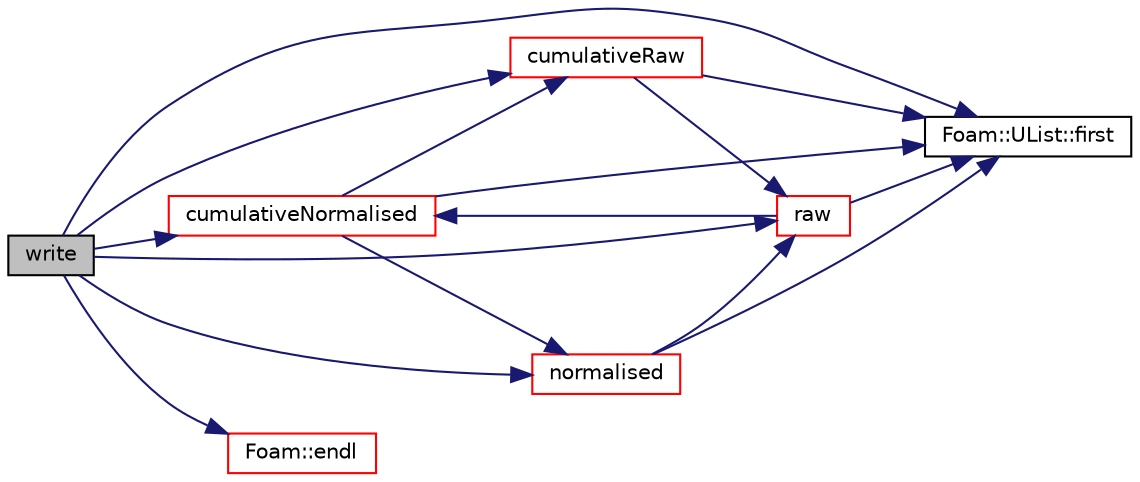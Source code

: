 digraph "write"
{
  bgcolor="transparent";
  edge [fontname="Helvetica",fontsize="10",labelfontname="Helvetica",labelfontsize="10"];
  node [fontname="Helvetica",fontsize="10",shape=record];
  rankdir="LR";
  Node263 [label="write",height=0.2,width=0.4,color="black", fillcolor="grey75", style="filled", fontcolor="black"];
  Node263 -> Node264 [color="midnightblue",fontsize="10",style="solid",fontname="Helvetica"];
  Node264 [label="cumulativeNormalised",height=0.2,width=0.4,color="red",URL="$a27001.html#a11ff6eef0a165a528afd02366ddf85d2",tooltip="Return the cumulative normalised distribution and. "];
  Node264 -> Node267 [color="midnightblue",fontsize="10",style="solid",fontname="Helvetica"];
  Node267 [label="cumulativeRaw",height=0.2,width=0.4,color="red",URL="$a27001.html#af87b4a2d9e4c35e69820b8ff99abaf20",tooltip="Return the cumulative total bin weights and integration. "];
  Node267 -> Node268 [color="midnightblue",fontsize="10",style="solid",fontname="Helvetica"];
  Node268 [label="Foam::UList::first",height=0.2,width=0.4,color="black",URL="$a26837.html#a1c9828bc3de9502754d944c95a2ce0d9",tooltip="Return the first element of the list. "];
  Node267 -> Node269 [color="midnightblue",fontsize="10",style="solid",fontname="Helvetica"];
  Node269 [label="raw",height=0.2,width=0.4,color="red",URL="$a27001.html#afb9d1727043dc3092b95717b885d99cc",tooltip="Return the distribution of the total bin weights. "];
  Node269 -> Node264 [color="midnightblue",fontsize="10",style="solid",fontname="Helvetica"];
  Node269 -> Node268 [color="midnightblue",fontsize="10",style="solid",fontname="Helvetica"];
  Node264 -> Node268 [color="midnightblue",fontsize="10",style="solid",fontname="Helvetica"];
  Node264 -> Node281 [color="midnightblue",fontsize="10",style="solid",fontname="Helvetica"];
  Node281 [label="normalised",height=0.2,width=0.4,color="red",URL="$a27001.html#afca6f7c7669c2f125c5b4760ed9ee1c2",tooltip="Return the normalised distribution (probability density) "];
  Node281 -> Node268 [color="midnightblue",fontsize="10",style="solid",fontname="Helvetica"];
  Node281 -> Node269 [color="midnightblue",fontsize="10",style="solid",fontname="Helvetica"];
  Node263 -> Node267 [color="midnightblue",fontsize="10",style="solid",fontname="Helvetica"];
  Node263 -> Node283 [color="midnightblue",fontsize="10",style="solid",fontname="Helvetica"];
  Node283 [label="Foam::endl",height=0.2,width=0.4,color="red",URL="$a21851.html#a2db8fe02a0d3909e9351bb4275b23ce4",tooltip="Add newline and flush stream. "];
  Node263 -> Node268 [color="midnightblue",fontsize="10",style="solid",fontname="Helvetica"];
  Node263 -> Node281 [color="midnightblue",fontsize="10",style="solid",fontname="Helvetica"];
  Node263 -> Node269 [color="midnightblue",fontsize="10",style="solid",fontname="Helvetica"];
}
